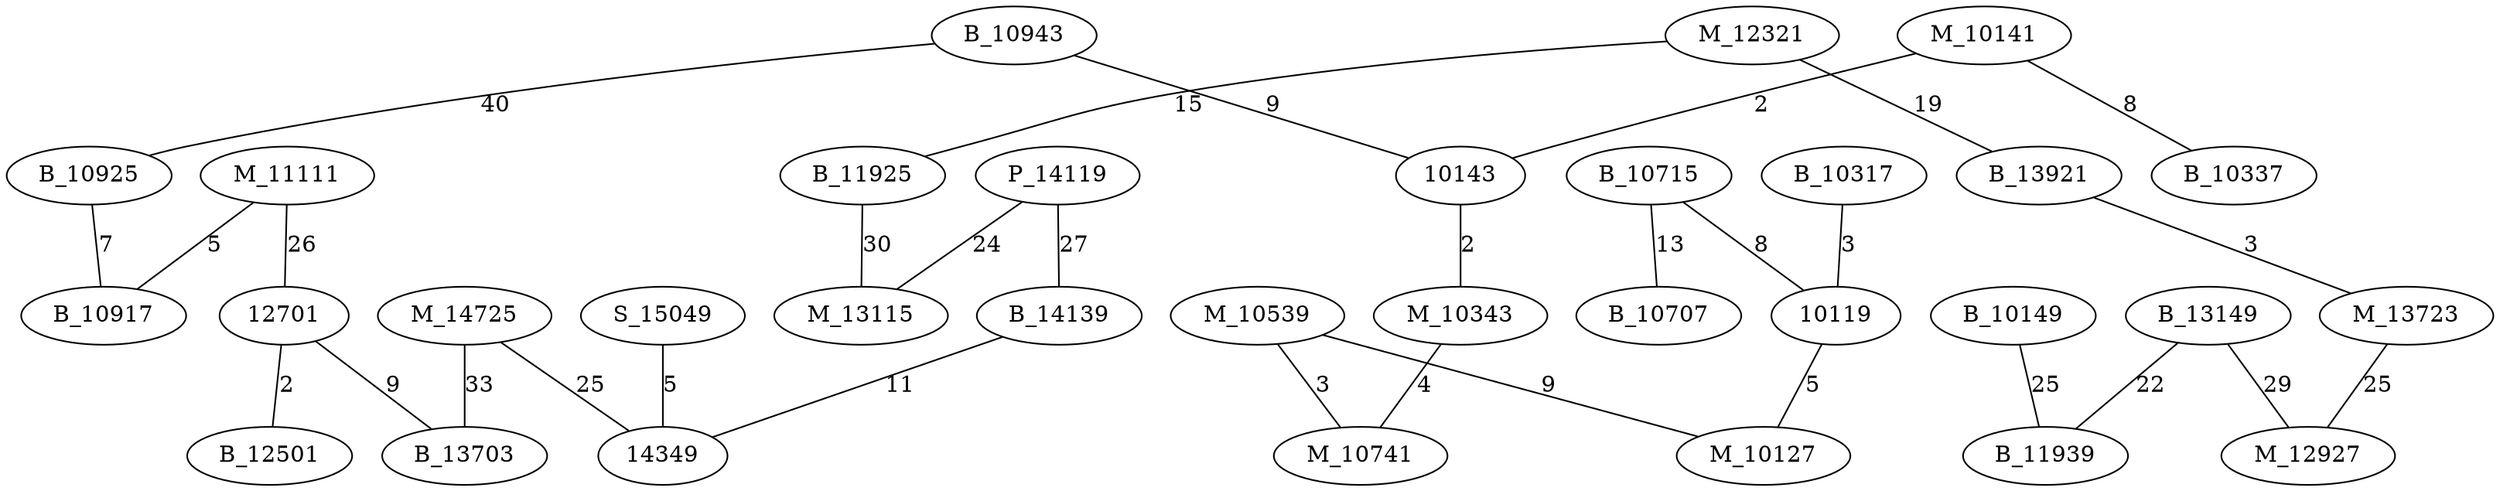 graph chemin {

	P_14119 -- B_14139 [label=27]
	P_14119 -- M_13115 [label=24]
	M_12321 -- B_11925 [label=15]
	M_12321 -- B_13921 [label=19]
	B_10943 -- 10143 [label=9]
	B_10943 -- B_10925 [label=40]
	M_11111 -- B_10917 [label=5]
	M_11111 -- 12701 [label=26]
	B_13149 -- M_12927 [label=29]
	B_13149 -- B_11939 [label=22]
	B_10925 -- B_10917 [label=7]
	B_10149 -- B_11939 [label=25]
	S_15049 -- 14349 [label=5]
	B_10715 -- 10119 [label=8]
	B_10715 -- B_10707 [label=13]
	B_10317 -- 10119 [label=3]
	B_11925 -- M_13115 [label=30]
	12701 -- B_13703 [label=9]
	12701 -- B_12501 [label=2]
	B_14139 -- 14349 [label=11]
	B_13921 -- M_13723 [label=3]
	M_10141 -- 10143 [label=2]
	M_10141 -- B_10337 [label=8]
	M_10539 -- M_10741 [label=3]
	M_10539 -- M_10127 [label=9]
	M_13723 -- M_12927 [label=25]
	10143 -- M_10343 [label=2]
	M_14725 -- B_13703 [label=33]
	M_14725 -- 14349 [label=25]
	10119 -- M_10127 [label=5]
	M_10343 -- M_10741 [label=4]

}
